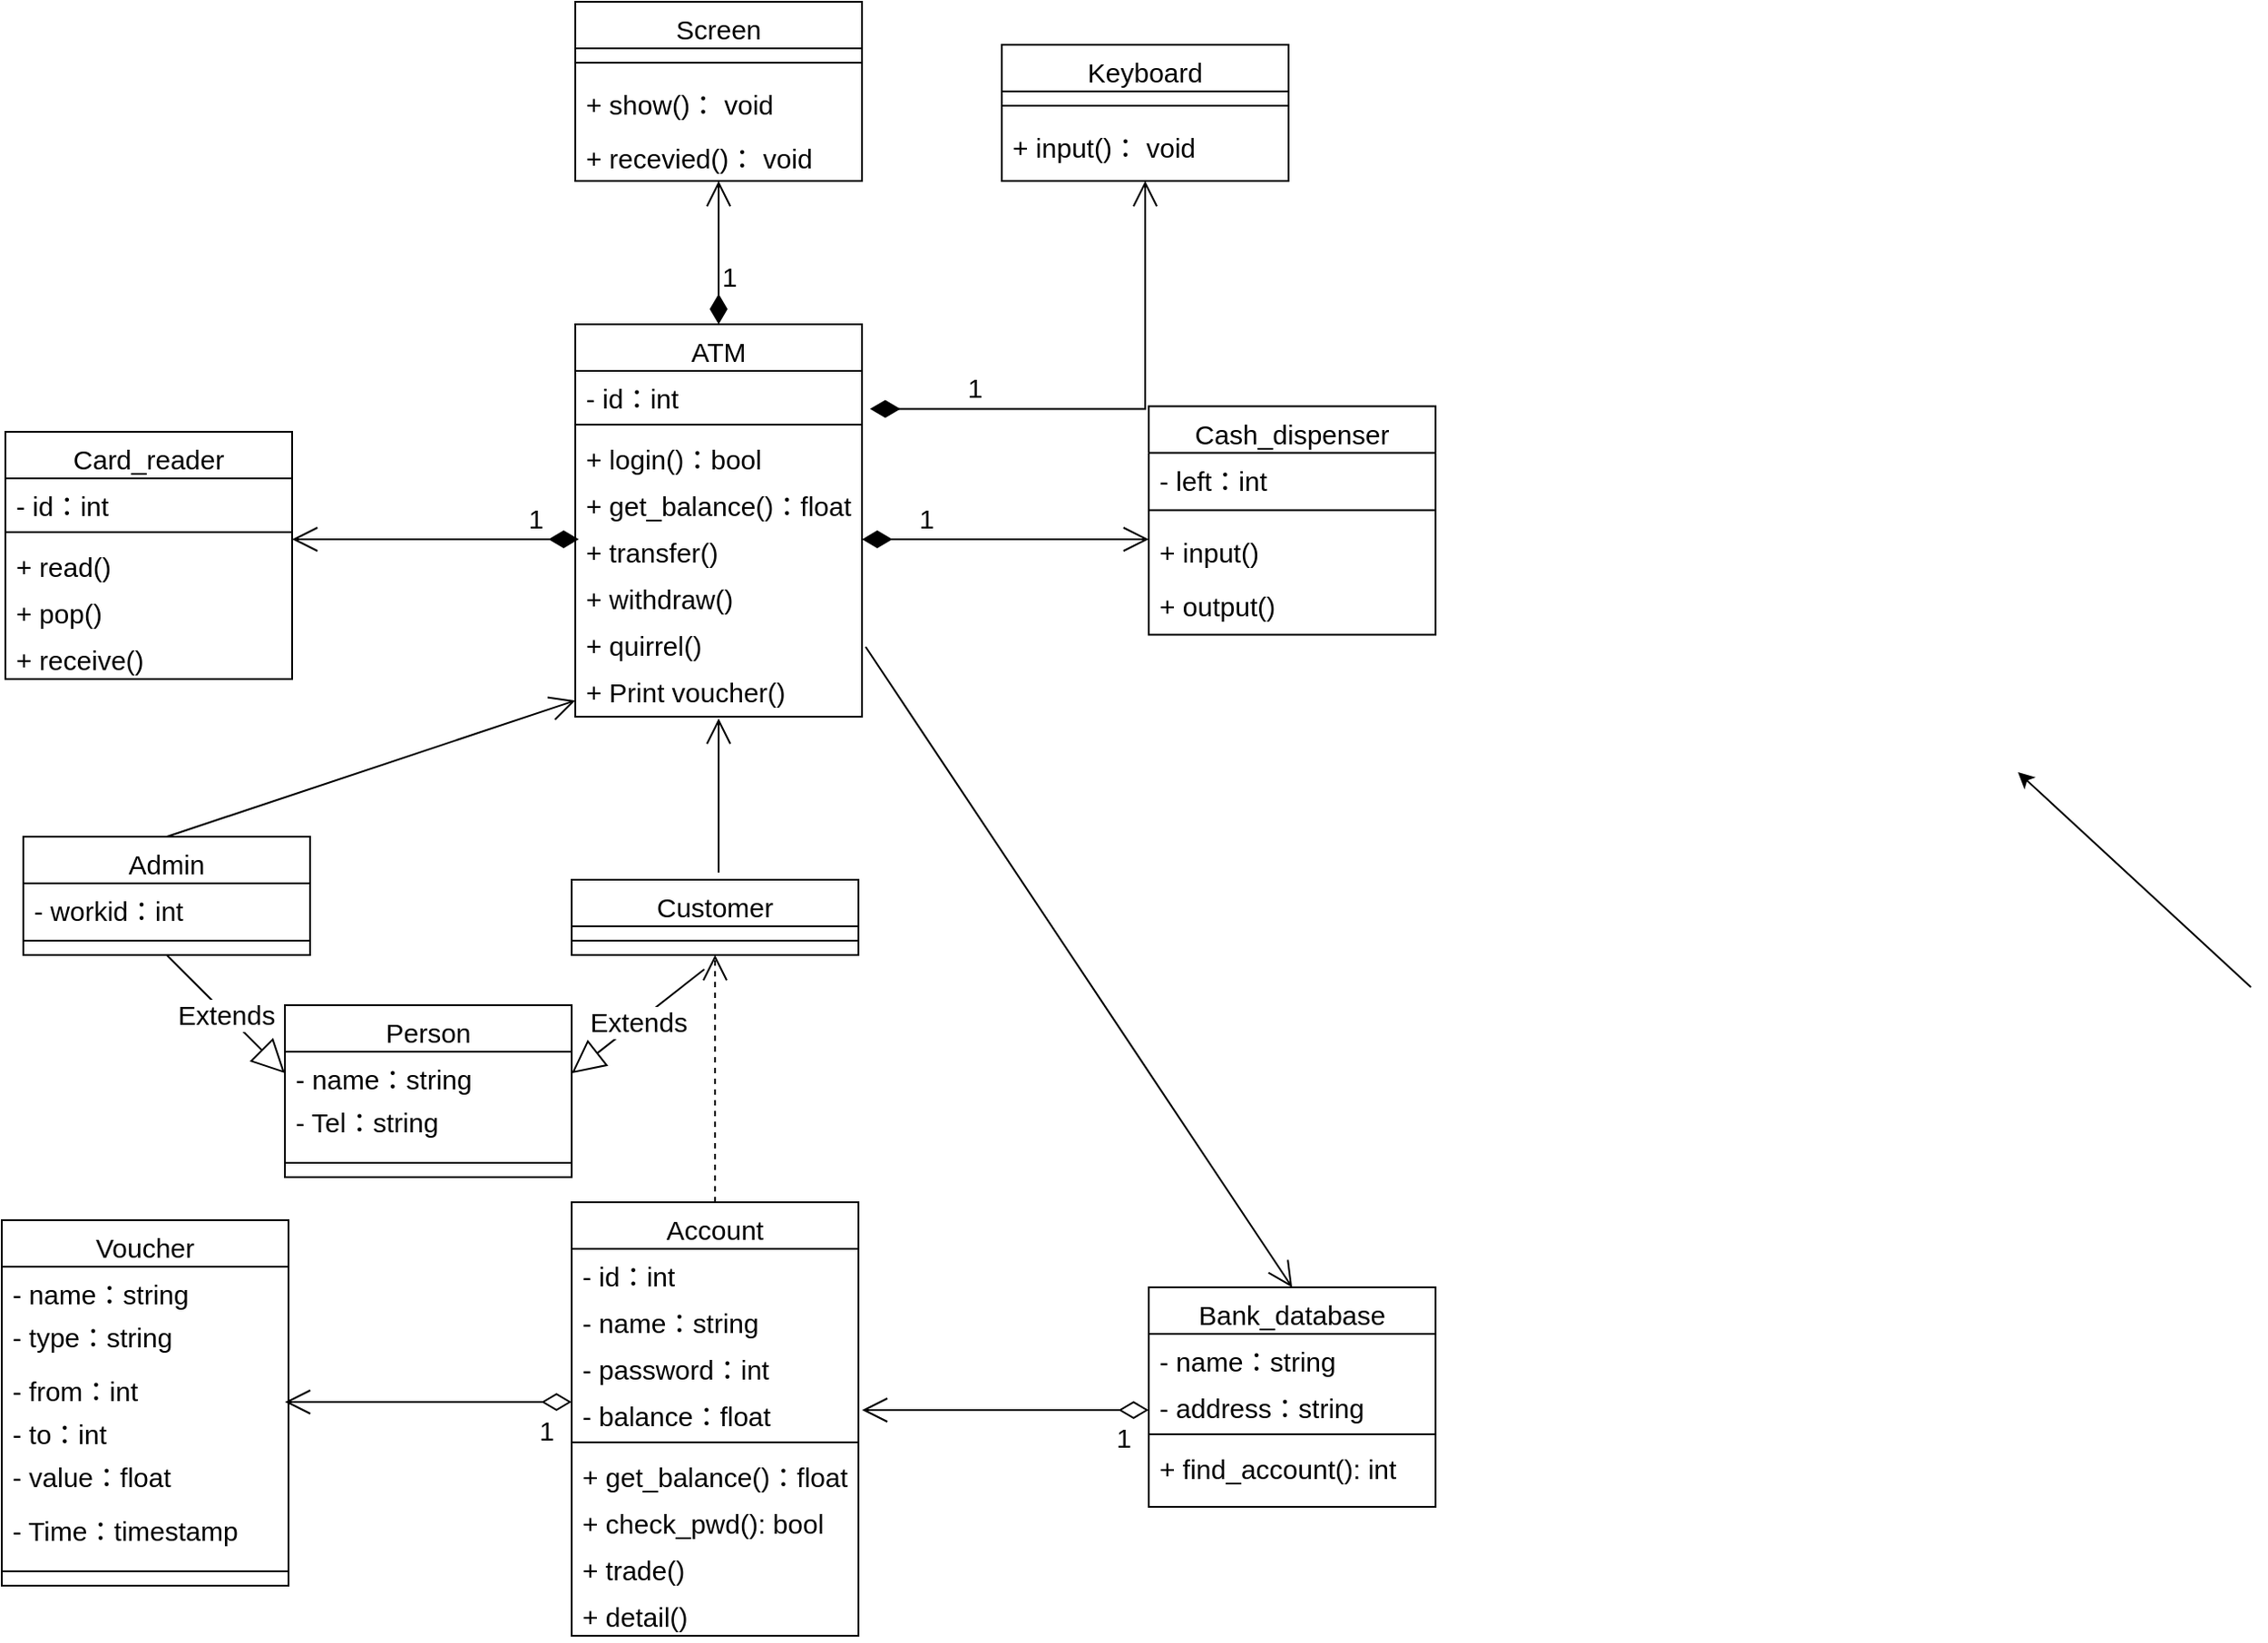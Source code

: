 <mxfile version="16.6.1" type="device"><diagram id="C5RBs43oDa-KdzZeNtuy" name="Page-1"><mxGraphModel dx="1229" dy="1865" grid="1" gridSize="10" guides="1" tooltips="1" connect="1" arrows="1" fold="1" page="1" pageScale="1" pageWidth="827" pageHeight="1169" math="0" shadow="0"><root><mxCell id="WIyWlLk6GJQsqaUBKTNV-0"/><mxCell id="WIyWlLk6GJQsqaUBKTNV-1" parent="WIyWlLk6GJQsqaUBKTNV-0"/><mxCell id="zkfFHV4jXpPFQw0GAbJ--0" value="Card_reader" style="swimlane;fontStyle=0;align=center;verticalAlign=top;childLayout=stackLayout;horizontal=1;startSize=26;horizontalStack=0;resizeParent=1;resizeLast=0;collapsible=1;marginBottom=0;rounded=0;shadow=0;strokeWidth=1;fontSize=15;" parent="WIyWlLk6GJQsqaUBKTNV-1" vertex="1"><mxGeometry x="120" y="180" width="160" height="138" as="geometry"><mxRectangle x="220" y="120" width="160" height="26" as="alternateBounds"/></mxGeometry></mxCell><mxCell id="zkfFHV4jXpPFQw0GAbJ--1" value="- id：int" style="text;align=left;verticalAlign=top;spacingLeft=4;spacingRight=4;overflow=hidden;rotatable=0;points=[[0,0.5],[1,0.5]];portConstraint=eastwest;fontStyle=0;fontSize=15;" parent="zkfFHV4jXpPFQw0GAbJ--0" vertex="1"><mxGeometry y="26" width="160" height="26" as="geometry"/></mxCell><mxCell id="zkfFHV4jXpPFQw0GAbJ--4" value="" style="line;html=1;strokeWidth=1;align=left;verticalAlign=middle;spacingTop=-1;spacingLeft=3;spacingRight=3;rotatable=0;labelPosition=right;points=[];portConstraint=eastwest;fontStyle=0;fontSize=15;" parent="zkfFHV4jXpPFQw0GAbJ--0" vertex="1"><mxGeometry y="52" width="160" height="8" as="geometry"/></mxCell><mxCell id="zkfFHV4jXpPFQw0GAbJ--5" value="+ read()" style="text;align=left;verticalAlign=top;spacingLeft=4;spacingRight=4;overflow=hidden;rotatable=0;points=[[0,0.5],[1,0.5]];portConstraint=eastwest;fontStyle=0;fontSize=15;" parent="zkfFHV4jXpPFQw0GAbJ--0" vertex="1"><mxGeometry y="60" width="160" height="26" as="geometry"/></mxCell><mxCell id="6kqfR4-N1FZ2NtCzxqvs-0" value="+ pop()" style="text;align=left;verticalAlign=top;spacingLeft=4;spacingRight=4;overflow=hidden;rotatable=0;points=[[0,0.5],[1,0.5]];portConstraint=eastwest;fontStyle=0;fontSize=15;" vertex="1" parent="zkfFHV4jXpPFQw0GAbJ--0"><mxGeometry y="86" width="160" height="26" as="geometry"/></mxCell><mxCell id="6kqfR4-N1FZ2NtCzxqvs-1" value="+ receive()" style="text;align=left;verticalAlign=top;spacingLeft=4;spacingRight=4;overflow=hidden;rotatable=0;points=[[0,0.5],[1,0.5]];portConstraint=eastwest;fontStyle=0;fontSize=15;" vertex="1" parent="zkfFHV4jXpPFQw0GAbJ--0"><mxGeometry y="112" width="160" height="26" as="geometry"/></mxCell><mxCell id="6kqfR4-N1FZ2NtCzxqvs-8" value="Screen" style="swimlane;fontStyle=0;align=center;verticalAlign=top;childLayout=stackLayout;horizontal=1;startSize=26;horizontalStack=0;resizeParent=1;resizeLast=0;collapsible=1;marginBottom=0;rounded=0;shadow=0;strokeWidth=1;fontSize=15;" vertex="1" parent="WIyWlLk6GJQsqaUBKTNV-1"><mxGeometry x="438" y="-60" width="160" height="100" as="geometry"><mxRectangle x="550" y="140" width="160" height="26" as="alternateBounds"/></mxGeometry></mxCell><mxCell id="6kqfR4-N1FZ2NtCzxqvs-12" value="" style="line;html=1;strokeWidth=1;align=left;verticalAlign=middle;spacingTop=-1;spacingLeft=3;spacingRight=3;rotatable=0;labelPosition=right;points=[];portConstraint=eastwest;fontStyle=0;fontSize=15;" vertex="1" parent="6kqfR4-N1FZ2NtCzxqvs-8"><mxGeometry y="26" width="160" height="16" as="geometry"/></mxCell><mxCell id="6kqfR4-N1FZ2NtCzxqvs-25" value="+ show()： void" style="text;align=left;verticalAlign=top;spacingLeft=4;spacingRight=4;overflow=hidden;rotatable=0;points=[[0,0.5],[1,0.5]];portConstraint=eastwest;fontStyle=0;fontSize=15;" vertex="1" parent="6kqfR4-N1FZ2NtCzxqvs-8"><mxGeometry y="42" width="160" height="30" as="geometry"/></mxCell><mxCell id="6kqfR4-N1FZ2NtCzxqvs-26" value="+ recevied()： void" style="text;align=left;verticalAlign=top;spacingLeft=4;spacingRight=4;overflow=hidden;rotatable=0;points=[[0,0.5],[1,0.5]];portConstraint=eastwest;fontStyle=0;fontSize=15;" vertex="1" parent="6kqfR4-N1FZ2NtCzxqvs-8"><mxGeometry y="72" width="160" height="26" as="geometry"/></mxCell><mxCell id="6kqfR4-N1FZ2NtCzxqvs-27" value="Cash_dispenser" style="swimlane;fontStyle=0;align=center;verticalAlign=top;childLayout=stackLayout;horizontal=1;startSize=26;horizontalStack=0;resizeParent=1;resizeLast=0;collapsible=1;marginBottom=0;rounded=0;shadow=0;strokeWidth=1;fontSize=15;" vertex="1" parent="WIyWlLk6GJQsqaUBKTNV-1"><mxGeometry x="758" y="165.75" width="160" height="127.5" as="geometry"><mxRectangle x="550" y="140" width="160" height="26" as="alternateBounds"/></mxGeometry></mxCell><mxCell id="6kqfR4-N1FZ2NtCzxqvs-43" value="- left：int" style="text;align=left;verticalAlign=top;spacingLeft=4;spacingRight=4;overflow=hidden;rotatable=0;points=[[0,0.5],[1,0.5]];portConstraint=eastwest;fontStyle=0;fontSize=15;" vertex="1" parent="6kqfR4-N1FZ2NtCzxqvs-27"><mxGeometry y="26" width="160" height="24" as="geometry"/></mxCell><mxCell id="6kqfR4-N1FZ2NtCzxqvs-28" value="" style="line;html=1;strokeWidth=1;align=left;verticalAlign=middle;spacingTop=-1;spacingLeft=3;spacingRight=3;rotatable=0;labelPosition=right;points=[];portConstraint=eastwest;fontStyle=0;fontSize=15;" vertex="1" parent="6kqfR4-N1FZ2NtCzxqvs-27"><mxGeometry y="50" width="160" height="16" as="geometry"/></mxCell><mxCell id="6kqfR4-N1FZ2NtCzxqvs-37" value="+ input()" style="text;align=left;verticalAlign=top;spacingLeft=4;spacingRight=4;overflow=hidden;rotatable=0;points=[[0,0.5],[1,0.5]];portConstraint=eastwest;fontStyle=0;fontSize=15;" vertex="1" parent="6kqfR4-N1FZ2NtCzxqvs-27"><mxGeometry y="66" width="160" height="30" as="geometry"/></mxCell><mxCell id="6kqfR4-N1FZ2NtCzxqvs-38" value="+ output()" style="text;align=left;verticalAlign=top;spacingLeft=4;spacingRight=4;overflow=hidden;rotatable=0;points=[[0,0.5],[1,0.5]];portConstraint=eastwest;fontStyle=0;fontSize=15;" vertex="1" parent="6kqfR4-N1FZ2NtCzxqvs-27"><mxGeometry y="96" width="160" height="24" as="geometry"/></mxCell><mxCell id="6kqfR4-N1FZ2NtCzxqvs-31" value="Keyboard" style="swimlane;fontStyle=0;align=center;verticalAlign=top;childLayout=stackLayout;horizontal=1;startSize=26;horizontalStack=0;resizeParent=1;resizeLast=0;collapsible=1;marginBottom=0;rounded=0;shadow=0;strokeWidth=1;fontSize=15;" vertex="1" parent="WIyWlLk6GJQsqaUBKTNV-1"><mxGeometry x="676" y="-36" width="160" height="76" as="geometry"><mxRectangle x="550" y="140" width="160" height="26" as="alternateBounds"/></mxGeometry></mxCell><mxCell id="6kqfR4-N1FZ2NtCzxqvs-32" value="" style="line;html=1;strokeWidth=1;align=left;verticalAlign=middle;spacingTop=-1;spacingLeft=3;spacingRight=3;rotatable=0;labelPosition=right;points=[];portConstraint=eastwest;fontStyle=0;fontSize=15;" vertex="1" parent="6kqfR4-N1FZ2NtCzxqvs-31"><mxGeometry y="26" width="160" height="16" as="geometry"/></mxCell><mxCell id="6kqfR4-N1FZ2NtCzxqvs-34" value="+ input()： void" style="text;align=left;verticalAlign=top;spacingLeft=4;spacingRight=4;overflow=hidden;rotatable=0;points=[[0,0.5],[1,0.5]];portConstraint=eastwest;fontStyle=0;fontSize=15;" vertex="1" parent="6kqfR4-N1FZ2NtCzxqvs-31"><mxGeometry y="42" width="160" height="26" as="geometry"/></mxCell><mxCell id="6kqfR4-N1FZ2NtCzxqvs-45" value="Customer" style="swimlane;fontStyle=0;align=center;verticalAlign=top;childLayout=stackLayout;horizontal=1;startSize=26;horizontalStack=0;resizeParent=1;resizeLast=0;collapsible=1;marginBottom=0;rounded=0;shadow=0;strokeWidth=1;fontSize=15;" vertex="1" parent="WIyWlLk6GJQsqaUBKTNV-1"><mxGeometry x="436" y="430" width="160" height="42" as="geometry"><mxRectangle x="550" y="140" width="160" height="26" as="alternateBounds"/></mxGeometry></mxCell><mxCell id="6kqfR4-N1FZ2NtCzxqvs-47" value="" style="line;html=1;strokeWidth=1;align=left;verticalAlign=middle;spacingTop=-1;spacingLeft=3;spacingRight=3;rotatable=0;labelPosition=right;points=[];portConstraint=eastwest;fontStyle=0;fontSize=15;" vertex="1" parent="6kqfR4-N1FZ2NtCzxqvs-45"><mxGeometry y="26" width="160" height="16" as="geometry"/></mxCell><mxCell id="6kqfR4-N1FZ2NtCzxqvs-52" value="ATM" style="swimlane;fontStyle=0;align=center;verticalAlign=top;childLayout=stackLayout;horizontal=1;startSize=26;horizontalStack=0;resizeParent=1;resizeLast=0;collapsible=1;marginBottom=0;rounded=0;shadow=0;strokeWidth=1;fontSize=15;" vertex="1" parent="WIyWlLk6GJQsqaUBKTNV-1"><mxGeometry x="438" y="120" width="160" height="219" as="geometry"><mxRectangle x="550" y="140" width="160" height="26" as="alternateBounds"/></mxGeometry></mxCell><mxCell id="6kqfR4-N1FZ2NtCzxqvs-53" value="- id：int" style="text;align=left;verticalAlign=top;spacingLeft=4;spacingRight=4;overflow=hidden;rotatable=0;points=[[0,0.5],[1,0.5]];portConstraint=eastwest;rounded=0;shadow=0;html=0;fontStyle=0;fontSize=15;" vertex="1" parent="6kqfR4-N1FZ2NtCzxqvs-52"><mxGeometry y="26" width="160" height="26" as="geometry"/></mxCell><mxCell id="6kqfR4-N1FZ2NtCzxqvs-57" value="" style="line;html=1;strokeWidth=1;align=left;verticalAlign=middle;spacingTop=-1;spacingLeft=3;spacingRight=3;rotatable=0;labelPosition=right;points=[];portConstraint=eastwest;fontStyle=0;fontSize=15;" vertex="1" parent="6kqfR4-N1FZ2NtCzxqvs-52"><mxGeometry y="52" width="160" height="8" as="geometry"/></mxCell><mxCell id="6kqfR4-N1FZ2NtCzxqvs-86" value="+ login()：bool" style="text;align=left;verticalAlign=top;spacingLeft=4;spacingRight=4;overflow=hidden;rotatable=0;points=[[0,0.5],[1,0.5]];portConstraint=eastwest;fontStyle=0;fontSize=15;" vertex="1" parent="6kqfR4-N1FZ2NtCzxqvs-52"><mxGeometry y="60" width="160" height="26" as="geometry"/></mxCell><mxCell id="6kqfR4-N1FZ2NtCzxqvs-58" value="+ get_balance()：float" style="text;align=left;verticalAlign=top;spacingLeft=4;spacingRight=4;overflow=hidden;rotatable=0;points=[[0,0.5],[1,0.5]];portConstraint=eastwest;fontStyle=0;fontSize=15;" vertex="1" parent="6kqfR4-N1FZ2NtCzxqvs-52"><mxGeometry y="86" width="160" height="26" as="geometry"/></mxCell><mxCell id="6kqfR4-N1FZ2NtCzxqvs-59" value="+ transfer()" style="text;align=left;verticalAlign=top;spacingLeft=4;spacingRight=4;overflow=hidden;rotatable=0;points=[[0,0.5],[1,0.5]];portConstraint=eastwest;fontStyle=0;fontSize=15;" vertex="1" parent="6kqfR4-N1FZ2NtCzxqvs-52"><mxGeometry y="112" width="160" height="26" as="geometry"/></mxCell><mxCell id="6kqfR4-N1FZ2NtCzxqvs-60" value="+ withdraw()" style="text;align=left;verticalAlign=top;spacingLeft=4;spacingRight=4;overflow=hidden;rotatable=0;points=[[0,0.5],[1,0.5]];portConstraint=eastwest;fontStyle=0;fontSize=15;" vertex="1" parent="6kqfR4-N1FZ2NtCzxqvs-52"><mxGeometry y="138" width="160" height="26" as="geometry"/></mxCell><mxCell id="6kqfR4-N1FZ2NtCzxqvs-61" value="+ quirrel()" style="text;align=left;verticalAlign=top;spacingLeft=4;spacingRight=4;overflow=hidden;rotatable=0;points=[[0,0.5],[1,0.5]];portConstraint=eastwest;fontStyle=0;fontSize=15;" vertex="1" parent="6kqfR4-N1FZ2NtCzxqvs-52"><mxGeometry y="164" width="160" height="26" as="geometry"/></mxCell><mxCell id="6kqfR4-N1FZ2NtCzxqvs-80" value="+ Print voucher()" style="text;align=left;verticalAlign=top;spacingLeft=4;spacingRight=4;overflow=hidden;rotatable=0;points=[[0,0.5],[1,0.5]];portConstraint=eastwest;fontStyle=0;fontSize=15;" vertex="1" parent="6kqfR4-N1FZ2NtCzxqvs-52"><mxGeometry y="190" width="160" height="26" as="geometry"/></mxCell><mxCell id="6kqfR4-N1FZ2NtCzxqvs-160" value="" style="endArrow=open;endFill=1;endSize=12;html=1;rounded=0;fontSize=15;" edge="1" parent="6kqfR4-N1FZ2NtCzxqvs-52"><mxGeometry width="160" relative="1" as="geometry"><mxPoint x="80" y="306" as="sourcePoint"/><mxPoint x="80" y="220" as="targetPoint"/></mxGeometry></mxCell><mxCell id="6kqfR4-N1FZ2NtCzxqvs-161" value="" style="endArrow=open;endFill=1;endSize=12;html=1;rounded=0;fontSize=15;entryX=0.5;entryY=0;entryDx=0;entryDy=0;" edge="1" parent="6kqfR4-N1FZ2NtCzxqvs-52" target="6kqfR4-N1FZ2NtCzxqvs-116"><mxGeometry width="160" relative="1" as="geometry"><mxPoint x="162" y="180" as="sourcePoint"/><mxPoint x="528" y="350" as="targetPoint"/></mxGeometry></mxCell><mxCell id="6kqfR4-N1FZ2NtCzxqvs-62" value="Admin" style="swimlane;fontStyle=0;align=center;verticalAlign=top;childLayout=stackLayout;horizontal=1;startSize=26;horizontalStack=0;resizeParent=1;resizeLast=0;collapsible=1;marginBottom=0;rounded=0;shadow=0;strokeWidth=1;fontSize=15;" vertex="1" parent="WIyWlLk6GJQsqaUBKTNV-1"><mxGeometry x="130" y="406" width="160" height="66" as="geometry"><mxRectangle x="550" y="140" width="160" height="26" as="alternateBounds"/></mxGeometry></mxCell><mxCell id="6kqfR4-N1FZ2NtCzxqvs-66" value="- workid：int" style="text;align=left;verticalAlign=top;spacingLeft=4;spacingRight=4;overflow=hidden;rotatable=0;points=[[0,0.5],[1,0.5]];portConstraint=eastwest;fontStyle=0;fontSize=15;" vertex="1" parent="6kqfR4-N1FZ2NtCzxqvs-62"><mxGeometry y="26" width="160" height="24" as="geometry"/></mxCell><mxCell id="6kqfR4-N1FZ2NtCzxqvs-65" value="" style="line;html=1;strokeWidth=1;align=left;verticalAlign=middle;spacingTop=-1;spacingLeft=3;spacingRight=3;rotatable=0;labelPosition=right;points=[];portConstraint=eastwest;fontStyle=0;fontSize=15;" vertex="1" parent="6kqfR4-N1FZ2NtCzxqvs-62"><mxGeometry y="50" width="160" height="16" as="geometry"/></mxCell><mxCell id="6kqfR4-N1FZ2NtCzxqvs-74" value="Voucher" style="swimlane;fontStyle=0;align=center;verticalAlign=top;childLayout=stackLayout;horizontal=1;startSize=26;horizontalStack=0;resizeParent=1;resizeLast=0;collapsible=1;marginBottom=0;rounded=0;shadow=0;strokeWidth=1;fontSize=15;" vertex="1" parent="WIyWlLk6GJQsqaUBKTNV-1"><mxGeometry x="118" y="620" width="160" height="204" as="geometry"><mxRectangle x="550" y="140" width="160" height="26" as="alternateBounds"/></mxGeometry></mxCell><mxCell id="6kqfR4-N1FZ2NtCzxqvs-75" value="- name：string" style="text;align=left;verticalAlign=top;spacingLeft=4;spacingRight=4;overflow=hidden;rotatable=0;points=[[0,0.5],[1,0.5]];portConstraint=eastwest;fontStyle=0;fontSize=15;" vertex="1" parent="6kqfR4-N1FZ2NtCzxqvs-74"><mxGeometry y="26" width="160" height="24" as="geometry"/></mxCell><mxCell id="6kqfR4-N1FZ2NtCzxqvs-84" value="- type：string" style="text;align=left;verticalAlign=top;spacingLeft=4;spacingRight=4;overflow=hidden;rotatable=0;points=[[0,0.5],[1,0.5]];portConstraint=eastwest;fontStyle=0;fontSize=15;" vertex="1" parent="6kqfR4-N1FZ2NtCzxqvs-74"><mxGeometry y="50" width="160" height="30" as="geometry"/></mxCell><mxCell id="6kqfR4-N1FZ2NtCzxqvs-82" value="- from：int" style="text;align=left;verticalAlign=top;spacingLeft=4;spacingRight=4;overflow=hidden;rotatable=0;points=[[0,0.5],[1,0.5]];portConstraint=eastwest;fontStyle=0;fontSize=15;" vertex="1" parent="6kqfR4-N1FZ2NtCzxqvs-74"><mxGeometry y="80" width="160" height="24" as="geometry"/></mxCell><mxCell id="6kqfR4-N1FZ2NtCzxqvs-83" value="- to：int" style="text;align=left;verticalAlign=top;spacingLeft=4;spacingRight=4;overflow=hidden;rotatable=0;points=[[0,0.5],[1,0.5]];portConstraint=eastwest;fontStyle=0;fontSize=15;" vertex="1" parent="6kqfR4-N1FZ2NtCzxqvs-74"><mxGeometry y="104" width="160" height="24" as="geometry"/></mxCell><mxCell id="6kqfR4-N1FZ2NtCzxqvs-85" value="- value：float" style="text;align=left;verticalAlign=top;spacingLeft=4;spacingRight=4;overflow=hidden;rotatable=0;points=[[0,0.5],[1,0.5]];portConstraint=eastwest;fontStyle=0;fontSize=15;" vertex="1" parent="6kqfR4-N1FZ2NtCzxqvs-74"><mxGeometry y="128" width="160" height="30" as="geometry"/></mxCell><mxCell id="6kqfR4-N1FZ2NtCzxqvs-76" value="- Time：timestamp" style="text;align=left;verticalAlign=top;spacingLeft=4;spacingRight=4;overflow=hidden;rotatable=0;points=[[0,0.5],[1,0.5]];portConstraint=eastwest;fontStyle=0;fontSize=15;" vertex="1" parent="6kqfR4-N1FZ2NtCzxqvs-74"><mxGeometry y="158" width="160" height="30" as="geometry"/></mxCell><mxCell id="6kqfR4-N1FZ2NtCzxqvs-77" value="" style="line;html=1;strokeWidth=1;align=left;verticalAlign=middle;spacingTop=-1;spacingLeft=3;spacingRight=3;rotatable=0;labelPosition=right;points=[];portConstraint=eastwest;fontStyle=0;fontSize=15;" vertex="1" parent="6kqfR4-N1FZ2NtCzxqvs-74"><mxGeometry y="188" width="160" height="16" as="geometry"/></mxCell><mxCell id="6kqfR4-N1FZ2NtCzxqvs-100" value="Account" style="swimlane;fontStyle=0;align=center;verticalAlign=top;childLayout=stackLayout;horizontal=1;startSize=26;horizontalStack=0;resizeParent=1;resizeLast=0;collapsible=1;marginBottom=0;rounded=0;shadow=0;strokeWidth=1;fontSize=15;" vertex="1" parent="WIyWlLk6GJQsqaUBKTNV-1"><mxGeometry x="436" y="610" width="160" height="242" as="geometry"><mxRectangle x="550" y="140" width="160" height="26" as="alternateBounds"/></mxGeometry></mxCell><mxCell id="6kqfR4-N1FZ2NtCzxqvs-101" value="- id：int" style="text;align=left;verticalAlign=top;spacingLeft=4;spacingRight=4;overflow=hidden;rotatable=0;points=[[0,0.5],[1,0.5]];portConstraint=eastwest;rounded=0;shadow=0;html=0;fontStyle=0;fontSize=15;" vertex="1" parent="6kqfR4-N1FZ2NtCzxqvs-100"><mxGeometry y="26" width="160" height="26" as="geometry"/></mxCell><mxCell id="6kqfR4-N1FZ2NtCzxqvs-102" value="- name：string" style="text;align=left;verticalAlign=top;spacingLeft=4;spacingRight=4;overflow=hidden;rotatable=0;points=[[0,0.5],[1,0.5]];portConstraint=eastwest;rounded=0;shadow=0;html=0;fontStyle=0;fontSize=15;" vertex="1" parent="6kqfR4-N1FZ2NtCzxqvs-100"><mxGeometry y="52" width="160" height="26" as="geometry"/></mxCell><mxCell id="6kqfR4-N1FZ2NtCzxqvs-103" value="- password：int" style="text;align=left;verticalAlign=top;spacingLeft=4;spacingRight=4;overflow=hidden;rotatable=0;points=[[0,0.5],[1,0.5]];portConstraint=eastwest;rounded=0;shadow=0;html=0;fontStyle=0;fontSize=15;" vertex="1" parent="6kqfR4-N1FZ2NtCzxqvs-100"><mxGeometry y="78" width="160" height="26" as="geometry"/></mxCell><mxCell id="6kqfR4-N1FZ2NtCzxqvs-104" value="- balance：float" style="text;align=left;verticalAlign=top;spacingLeft=4;spacingRight=4;overflow=hidden;rotatable=0;points=[[0,0.5],[1,0.5]];portConstraint=eastwest;rounded=0;shadow=0;html=0;fontStyle=0;fontSize=15;" vertex="1" parent="6kqfR4-N1FZ2NtCzxqvs-100"><mxGeometry y="104" width="160" height="26" as="geometry"/></mxCell><mxCell id="6kqfR4-N1FZ2NtCzxqvs-105" value="" style="line;html=1;strokeWidth=1;align=left;verticalAlign=middle;spacingTop=-1;spacingLeft=3;spacingRight=3;rotatable=0;labelPosition=right;points=[];portConstraint=eastwest;fontStyle=0;fontSize=15;" vertex="1" parent="6kqfR4-N1FZ2NtCzxqvs-100"><mxGeometry y="130" width="160" height="8" as="geometry"/></mxCell><mxCell id="6kqfR4-N1FZ2NtCzxqvs-106" value="+ get_balance()：float" style="text;align=left;verticalAlign=top;spacingLeft=4;spacingRight=4;overflow=hidden;rotatable=0;points=[[0,0.5],[1,0.5]];portConstraint=eastwest;fontStyle=0;fontSize=15;" vertex="1" parent="6kqfR4-N1FZ2NtCzxqvs-100"><mxGeometry y="138" width="160" height="26" as="geometry"/></mxCell><mxCell id="6kqfR4-N1FZ2NtCzxqvs-107" value="+ check_pwd(): bool" style="text;align=left;verticalAlign=top;spacingLeft=4;spacingRight=4;overflow=hidden;rotatable=0;points=[[0,0.5],[1,0.5]];portConstraint=eastwest;fontStyle=0;fontSize=15;" vertex="1" parent="6kqfR4-N1FZ2NtCzxqvs-100"><mxGeometry y="164" width="160" height="26" as="geometry"/></mxCell><mxCell id="6kqfR4-N1FZ2NtCzxqvs-108" value="+ trade()" style="text;align=left;verticalAlign=top;spacingLeft=4;spacingRight=4;overflow=hidden;rotatable=0;points=[[0,0.5],[1,0.5]];portConstraint=eastwest;fontStyle=0;fontSize=15;" vertex="1" parent="6kqfR4-N1FZ2NtCzxqvs-100"><mxGeometry y="190" width="160" height="26" as="geometry"/></mxCell><mxCell id="6kqfR4-N1FZ2NtCzxqvs-109" value="+ detail()" style="text;align=left;verticalAlign=top;spacingLeft=4;spacingRight=4;overflow=hidden;rotatable=0;points=[[0,0.5],[1,0.5]];portConstraint=eastwest;fontStyle=0;fontSize=15;" vertex="1" parent="6kqfR4-N1FZ2NtCzxqvs-100"><mxGeometry y="216" width="160" height="26" as="geometry"/></mxCell><mxCell id="6kqfR4-N1FZ2NtCzxqvs-110" value="" style="endArrow=classic;html=1;rounded=0;fontSize=15;" edge="1" parent="WIyWlLk6GJQsqaUBKTNV-1"><mxGeometry width="50" height="50" relative="1" as="geometry"><mxPoint x="1373" y="490" as="sourcePoint"/><mxPoint x="1243" y="370" as="targetPoint"/></mxGeometry></mxCell><mxCell id="6kqfR4-N1FZ2NtCzxqvs-116" value="Bank_database" style="swimlane;fontStyle=0;align=center;verticalAlign=top;childLayout=stackLayout;horizontal=1;startSize=26;horizontalStack=0;resizeParent=1;resizeLast=0;collapsible=1;marginBottom=0;rounded=0;shadow=0;strokeWidth=1;fontSize=15;" vertex="1" parent="WIyWlLk6GJQsqaUBKTNV-1"><mxGeometry x="758" y="657.5" width="160" height="122.5" as="geometry"><mxRectangle x="550" y="140" width="160" height="26" as="alternateBounds"/></mxGeometry></mxCell><mxCell id="6kqfR4-N1FZ2NtCzxqvs-117" value="- name：string" style="text;align=left;verticalAlign=top;spacingLeft=4;spacingRight=4;overflow=hidden;rotatable=0;points=[[0,0.5],[1,0.5]];portConstraint=eastwest;rounded=0;shadow=0;html=0;fontStyle=0;fontSize=15;" vertex="1" parent="6kqfR4-N1FZ2NtCzxqvs-116"><mxGeometry y="26" width="160" height="26" as="geometry"/></mxCell><mxCell id="6kqfR4-N1FZ2NtCzxqvs-118" value="- address：string" style="text;align=left;verticalAlign=top;spacingLeft=4;spacingRight=4;overflow=hidden;rotatable=0;points=[[0,0.5],[1,0.5]];portConstraint=eastwest;rounded=0;shadow=0;html=0;fontStyle=0;fontSize=15;" vertex="1" parent="6kqfR4-N1FZ2NtCzxqvs-116"><mxGeometry y="52" width="160" height="26" as="geometry"/></mxCell><mxCell id="6kqfR4-N1FZ2NtCzxqvs-121" value="" style="line;html=1;strokeWidth=1;align=left;verticalAlign=middle;spacingTop=-1;spacingLeft=3;spacingRight=3;rotatable=0;labelPosition=right;points=[];portConstraint=eastwest;fontStyle=0;fontSize=15;" vertex="1" parent="6kqfR4-N1FZ2NtCzxqvs-116"><mxGeometry y="78" width="160" height="8" as="geometry"/></mxCell><mxCell id="6kqfR4-N1FZ2NtCzxqvs-123" value="+ find_account(): int" style="text;align=left;verticalAlign=top;spacingLeft=4;spacingRight=4;overflow=hidden;rotatable=0;points=[[0,0.5],[1,0.5]];portConstraint=eastwest;fontStyle=0;fontSize=15;" vertex="1" parent="6kqfR4-N1FZ2NtCzxqvs-116"><mxGeometry y="86" width="160" height="26" as="geometry"/></mxCell><mxCell id="6kqfR4-N1FZ2NtCzxqvs-133" value="" style="endArrow=open;html=1;endSize=12;startArrow=diamondThin;startSize=14;startFill=0;edgeStyle=orthogonalEdgeStyle;rounded=0;fontSize=15;" edge="1" parent="WIyWlLk6GJQsqaUBKTNV-1"><mxGeometry relative="1" as="geometry"><mxPoint x="758" y="726" as="sourcePoint"/><mxPoint x="598" y="726" as="targetPoint"/></mxGeometry></mxCell><mxCell id="6kqfR4-N1FZ2NtCzxqvs-134" value="1" style="edgeLabel;resizable=0;html=1;align=left;verticalAlign=top;fontSize=15;" connectable="0" vertex="1" parent="6kqfR4-N1FZ2NtCzxqvs-133"><mxGeometry x="-1" relative="1" as="geometry"><mxPoint x="-20" as="offset"/></mxGeometry></mxCell><mxCell id="6kqfR4-N1FZ2NtCzxqvs-136" value="" style="endArrow=open;html=1;endSize=12;startArrow=diamondThin;startSize=14;startFill=0;edgeStyle=orthogonalEdgeStyle;rounded=0;fontSize=15;" edge="1" parent="WIyWlLk6GJQsqaUBKTNV-1"><mxGeometry relative="1" as="geometry"><mxPoint x="436" y="721.5" as="sourcePoint"/><mxPoint x="276" y="721.5" as="targetPoint"/></mxGeometry></mxCell><mxCell id="6kqfR4-N1FZ2NtCzxqvs-137" value="1" style="edgeLabel;resizable=0;html=1;align=left;verticalAlign=top;fontSize=15;" connectable="0" vertex="1" parent="6kqfR4-N1FZ2NtCzxqvs-136"><mxGeometry x="-1" relative="1" as="geometry"><mxPoint x="-20" as="offset"/></mxGeometry></mxCell><mxCell id="6kqfR4-N1FZ2NtCzxqvs-141" value="1" style="endArrow=open;html=1;endSize=12;startArrow=diamondThin;startSize=14;startFill=1;edgeStyle=orthogonalEdgeStyle;align=left;verticalAlign=bottom;rounded=0;fontSize=15;" edge="1" parent="WIyWlLk6GJQsqaUBKTNV-1"><mxGeometry x="-0.625" relative="1" as="geometry"><mxPoint x="440" y="240" as="sourcePoint"/><mxPoint x="280" y="240" as="targetPoint"/><mxPoint as="offset"/></mxGeometry></mxCell><mxCell id="6kqfR4-N1FZ2NtCzxqvs-142" value="1" style="endArrow=open;html=1;endSize=12;startArrow=diamondThin;startSize=14;startFill=1;edgeStyle=orthogonalEdgeStyle;align=left;verticalAlign=bottom;rounded=0;fontSize=15;" edge="1" parent="WIyWlLk6GJQsqaUBKTNV-1"><mxGeometry x="-0.625" relative="1" as="geometry"><mxPoint x="598.0" y="239.996" as="sourcePoint"/><mxPoint x="758.0" y="239.996" as="targetPoint"/><mxPoint as="offset"/></mxGeometry></mxCell><mxCell id="6kqfR4-N1FZ2NtCzxqvs-144" value="" style="endArrow=open;endSize=12;dashed=1;html=1;rounded=0;fontSize=15;entryX=0.5;entryY=1;entryDx=0;entryDy=0;exitX=0.5;exitY=0;exitDx=0;exitDy=0;" edge="1" parent="WIyWlLk6GJQsqaUBKTNV-1" source="6kqfR4-N1FZ2NtCzxqvs-100" target="6kqfR4-N1FZ2NtCzxqvs-45"><mxGeometry x="0.2" y="-94" width="160" relative="1" as="geometry"><mxPoint x="530" y="620" as="sourcePoint"/><mxPoint x="690" y="620" as="targetPoint"/><mxPoint as="offset"/></mxGeometry></mxCell><mxCell id="6kqfR4-N1FZ2NtCzxqvs-150" value="Person" style="swimlane;fontStyle=0;align=center;verticalAlign=top;childLayout=stackLayout;horizontal=1;startSize=26;horizontalStack=0;resizeParent=1;resizeLast=0;collapsible=1;marginBottom=0;rounded=0;shadow=0;strokeWidth=1;fontSize=15;" vertex="1" parent="WIyWlLk6GJQsqaUBKTNV-1"><mxGeometry x="276" y="500" width="160" height="96" as="geometry"><mxRectangle x="550" y="140" width="160" height="26" as="alternateBounds"/></mxGeometry></mxCell><mxCell id="6kqfR4-N1FZ2NtCzxqvs-151" value="- name：string" style="text;align=left;verticalAlign=top;spacingLeft=4;spacingRight=4;overflow=hidden;rotatable=0;points=[[0,0.5],[1,0.5]];portConstraint=eastwest;fontStyle=0;fontSize=15;" vertex="1" parent="6kqfR4-N1FZ2NtCzxqvs-150"><mxGeometry y="26" width="160" height="24" as="geometry"/></mxCell><mxCell id="6kqfR4-N1FZ2NtCzxqvs-162" value="- Tel：string" style="text;align=left;verticalAlign=top;spacingLeft=4;spacingRight=4;overflow=hidden;rotatable=0;points=[[0,0.5],[1,0.5]];portConstraint=eastwest;fontStyle=0;fontSize=15;" vertex="1" parent="6kqfR4-N1FZ2NtCzxqvs-150"><mxGeometry y="50" width="160" height="30" as="geometry"/></mxCell><mxCell id="6kqfR4-N1FZ2NtCzxqvs-152" value="" style="line;html=1;strokeWidth=1;align=left;verticalAlign=middle;spacingTop=-1;spacingLeft=3;spacingRight=3;rotatable=0;labelPosition=right;points=[];portConstraint=eastwest;fontStyle=0;fontSize=15;" vertex="1" parent="6kqfR4-N1FZ2NtCzxqvs-150"><mxGeometry y="80" width="160" height="16" as="geometry"/></mxCell><mxCell id="6kqfR4-N1FZ2NtCzxqvs-153" value="Extends" style="endArrow=block;endSize=16;endFill=0;html=1;rounded=0;fontSize=15;exitX=0.5;exitY=1;exitDx=0;exitDy=0;entryX=0;entryY=0.5;entryDx=0;entryDy=0;" edge="1" parent="WIyWlLk6GJQsqaUBKTNV-1" source="6kqfR4-N1FZ2NtCzxqvs-62" target="6kqfR4-N1FZ2NtCzxqvs-151"><mxGeometry width="160" relative="1" as="geometry"><mxPoint x="60" y="530" as="sourcePoint"/><mxPoint x="220" y="530" as="targetPoint"/></mxGeometry></mxCell><mxCell id="6kqfR4-N1FZ2NtCzxqvs-154" value="Extends" style="endArrow=block;endSize=16;endFill=0;html=1;rounded=0;fontSize=15;entryX=1;entryY=0.5;entryDx=0;entryDy=0;" edge="1" parent="WIyWlLk6GJQsqaUBKTNV-1" target="6kqfR4-N1FZ2NtCzxqvs-151"><mxGeometry width="160" relative="1" as="geometry"><mxPoint x="510" y="480" as="sourcePoint"/><mxPoint x="290.0" y="568.0" as="targetPoint"/></mxGeometry></mxCell><mxCell id="6kqfR4-N1FZ2NtCzxqvs-159" value="" style="endArrow=open;endFill=1;endSize=12;html=1;rounded=0;fontSize=15;exitX=0.5;exitY=0;exitDx=0;exitDy=0;" edge="1" parent="WIyWlLk6GJQsqaUBKTNV-1" source="6kqfR4-N1FZ2NtCzxqvs-62"><mxGeometry width="160" relative="1" as="geometry"><mxPoint x="278" y="330" as="sourcePoint"/><mxPoint x="438" y="330" as="targetPoint"/></mxGeometry></mxCell><mxCell id="6kqfR4-N1FZ2NtCzxqvs-163" value="1" style="endArrow=open;html=1;endSize=12;startArrow=diamondThin;startSize=14;startFill=1;edgeStyle=orthogonalEdgeStyle;align=left;verticalAlign=bottom;rounded=0;fontSize=15;exitX=0.5;exitY=0;exitDx=0;exitDy=0;" edge="1" parent="WIyWlLk6GJQsqaUBKTNV-1" source="6kqfR4-N1FZ2NtCzxqvs-52"><mxGeometry x="-0.625" relative="1" as="geometry"><mxPoint x="430.0" y="39.996" as="sourcePoint"/><mxPoint x="518" y="40" as="targetPoint"/><mxPoint as="offset"/></mxGeometry></mxCell><mxCell id="6kqfR4-N1FZ2NtCzxqvs-164" value="1" style="endArrow=open;html=1;endSize=12;startArrow=diamondThin;startSize=14;startFill=1;edgeStyle=orthogonalEdgeStyle;align=left;verticalAlign=bottom;rounded=0;fontSize=15;exitX=1.028;exitY=0.817;exitDx=0;exitDy=0;entryX=0.5;entryY=1;entryDx=0;entryDy=0;exitPerimeter=0;" edge="1" parent="WIyWlLk6GJQsqaUBKTNV-1" source="6kqfR4-N1FZ2NtCzxqvs-53" target="6kqfR4-N1FZ2NtCzxqvs-31"><mxGeometry x="-0.625" relative="1" as="geometry"><mxPoint x="528" y="130" as="sourcePoint"/><mxPoint x="528" y="50" as="targetPoint"/><mxPoint as="offset"/></mxGeometry></mxCell></root></mxGraphModel></diagram></mxfile>